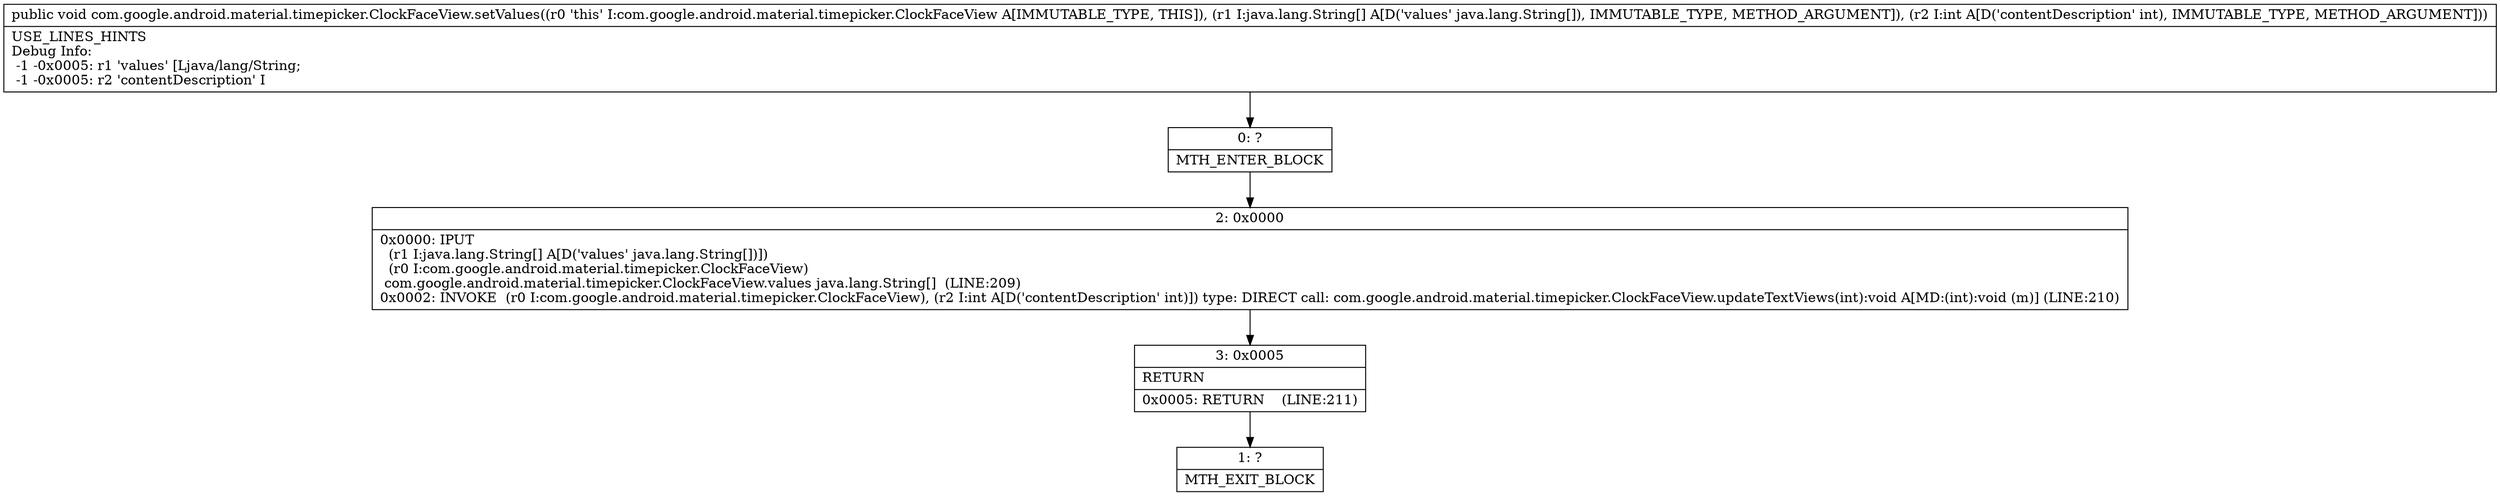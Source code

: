 digraph "CFG forcom.google.android.material.timepicker.ClockFaceView.setValues([Ljava\/lang\/String;I)V" {
Node_0 [shape=record,label="{0\:\ ?|MTH_ENTER_BLOCK\l}"];
Node_2 [shape=record,label="{2\:\ 0x0000|0x0000: IPUT  \l  (r1 I:java.lang.String[] A[D('values' java.lang.String[])])\l  (r0 I:com.google.android.material.timepicker.ClockFaceView)\l com.google.android.material.timepicker.ClockFaceView.values java.lang.String[]  (LINE:209)\l0x0002: INVOKE  (r0 I:com.google.android.material.timepicker.ClockFaceView), (r2 I:int A[D('contentDescription' int)]) type: DIRECT call: com.google.android.material.timepicker.ClockFaceView.updateTextViews(int):void A[MD:(int):void (m)] (LINE:210)\l}"];
Node_3 [shape=record,label="{3\:\ 0x0005|RETURN\l|0x0005: RETURN    (LINE:211)\l}"];
Node_1 [shape=record,label="{1\:\ ?|MTH_EXIT_BLOCK\l}"];
MethodNode[shape=record,label="{public void com.google.android.material.timepicker.ClockFaceView.setValues((r0 'this' I:com.google.android.material.timepicker.ClockFaceView A[IMMUTABLE_TYPE, THIS]), (r1 I:java.lang.String[] A[D('values' java.lang.String[]), IMMUTABLE_TYPE, METHOD_ARGUMENT]), (r2 I:int A[D('contentDescription' int), IMMUTABLE_TYPE, METHOD_ARGUMENT]))  | USE_LINES_HINTS\lDebug Info:\l  \-1 \-0x0005: r1 'values' [Ljava\/lang\/String;\l  \-1 \-0x0005: r2 'contentDescription' I\l}"];
MethodNode -> Node_0;Node_0 -> Node_2;
Node_2 -> Node_3;
Node_3 -> Node_1;
}

